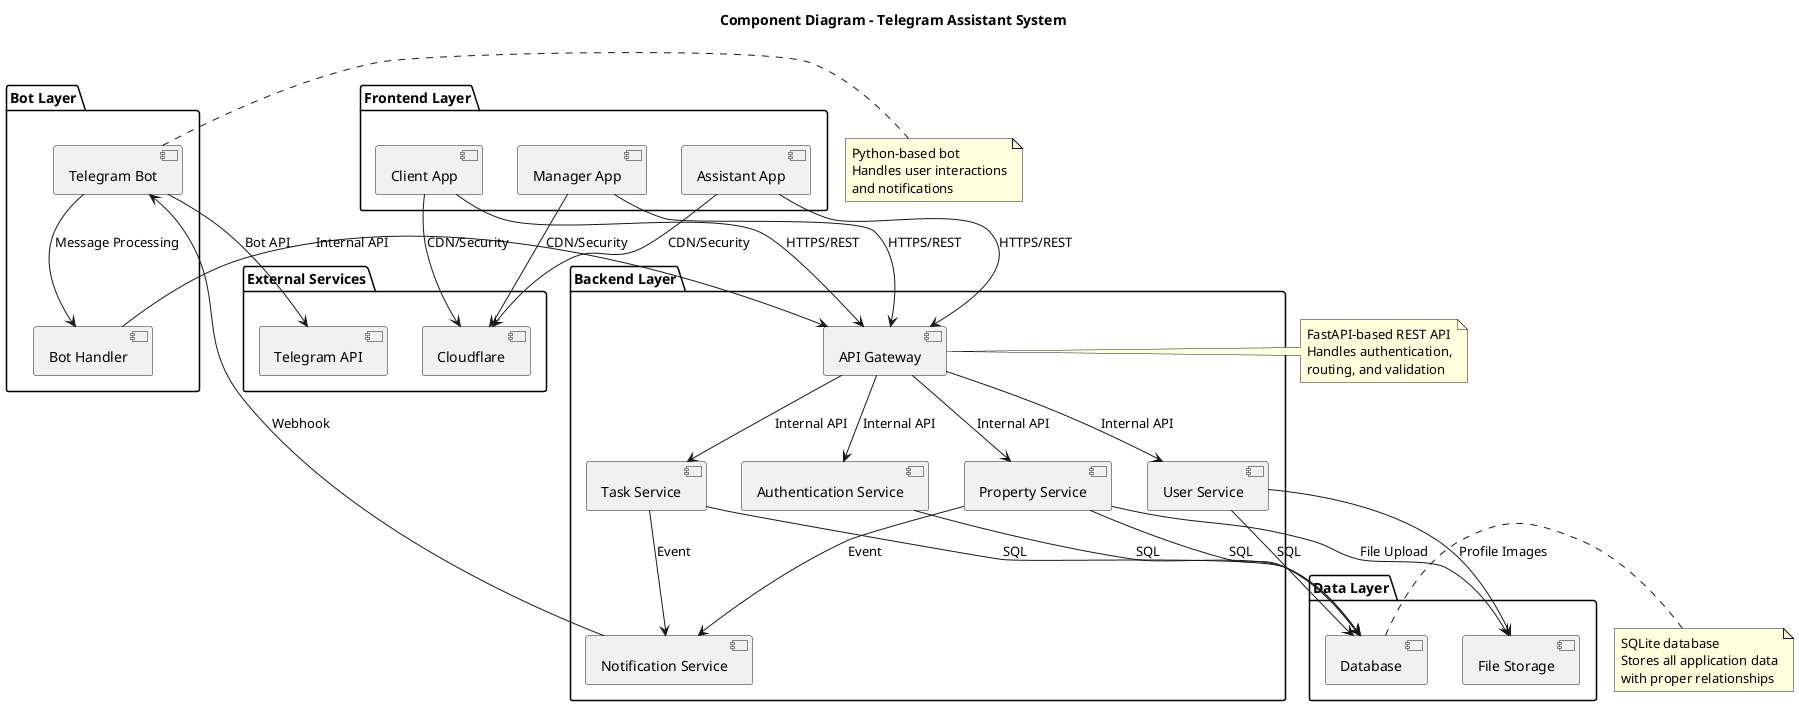 @startuml component-diagram
!define RECTANGLE class

title Component Diagram - Telegram Assistant System

package "Frontend Layer" {
    [Client App] as ClientApp
    [Manager App] as ManagerApp
    [Assistant App] as AssistantApp
}

package "Backend Layer" {
    [API Gateway] as APIGateway
    [Authentication Service] as AuthService
    [Property Service] as PropertyService
    [Task Service] as TaskService
    [User Service] as UserService
    [Notification Service] as NotificationService
}

package "Bot Layer" {
    [Telegram Bot] as TelegramBot
    [Bot Handler] as BotHandler
}

package "Data Layer" {
    [Database] as Database
    [File Storage] as FileStorage
}

package "External Services" {
    [Cloudflare] as Cloudflare
    [Telegram API] as TelegramAPI
}

' Frontend connections
ClientApp --> APIGateway : HTTPS/REST
ManagerApp --> APIGateway : HTTPS/REST
AssistantApp --> APIGateway : HTTPS/REST

' API Gateway connections
APIGateway --> AuthService : Internal API
APIGateway --> PropertyService : Internal API
APIGateway --> TaskService : Internal API
APIGateway --> UserService : Internal API

' Service connections
PropertyService --> Database : SQL
TaskService --> Database : SQL
UserService --> Database : SQL
AuthService --> Database : SQL

PropertyService --> NotificationService : Event
TaskService --> NotificationService : Event

NotificationService --> TelegramBot : Webhook
TelegramBot --> BotHandler : Message Processing
BotHandler --> APIGateway : Internal API

' External connections
TelegramBot --> TelegramAPI : Bot API
ClientApp --> Cloudflare : CDN/Security
ManagerApp --> Cloudflare : CDN/Security
AssistantApp --> Cloudflare : CDN/Security

' Storage connections
PropertyService --> FileStorage : File Upload
UserService --> FileStorage : Profile Images

note right of APIGateway
    FastAPI-based REST API
    Handles authentication,
    routing, and validation
end note

note right of Database
    SQLite database
    Stores all application data
    with proper relationships
end note

note right of TelegramBot
    Python-based bot
    Handles user interactions
    and notifications
end note

@enduml 
